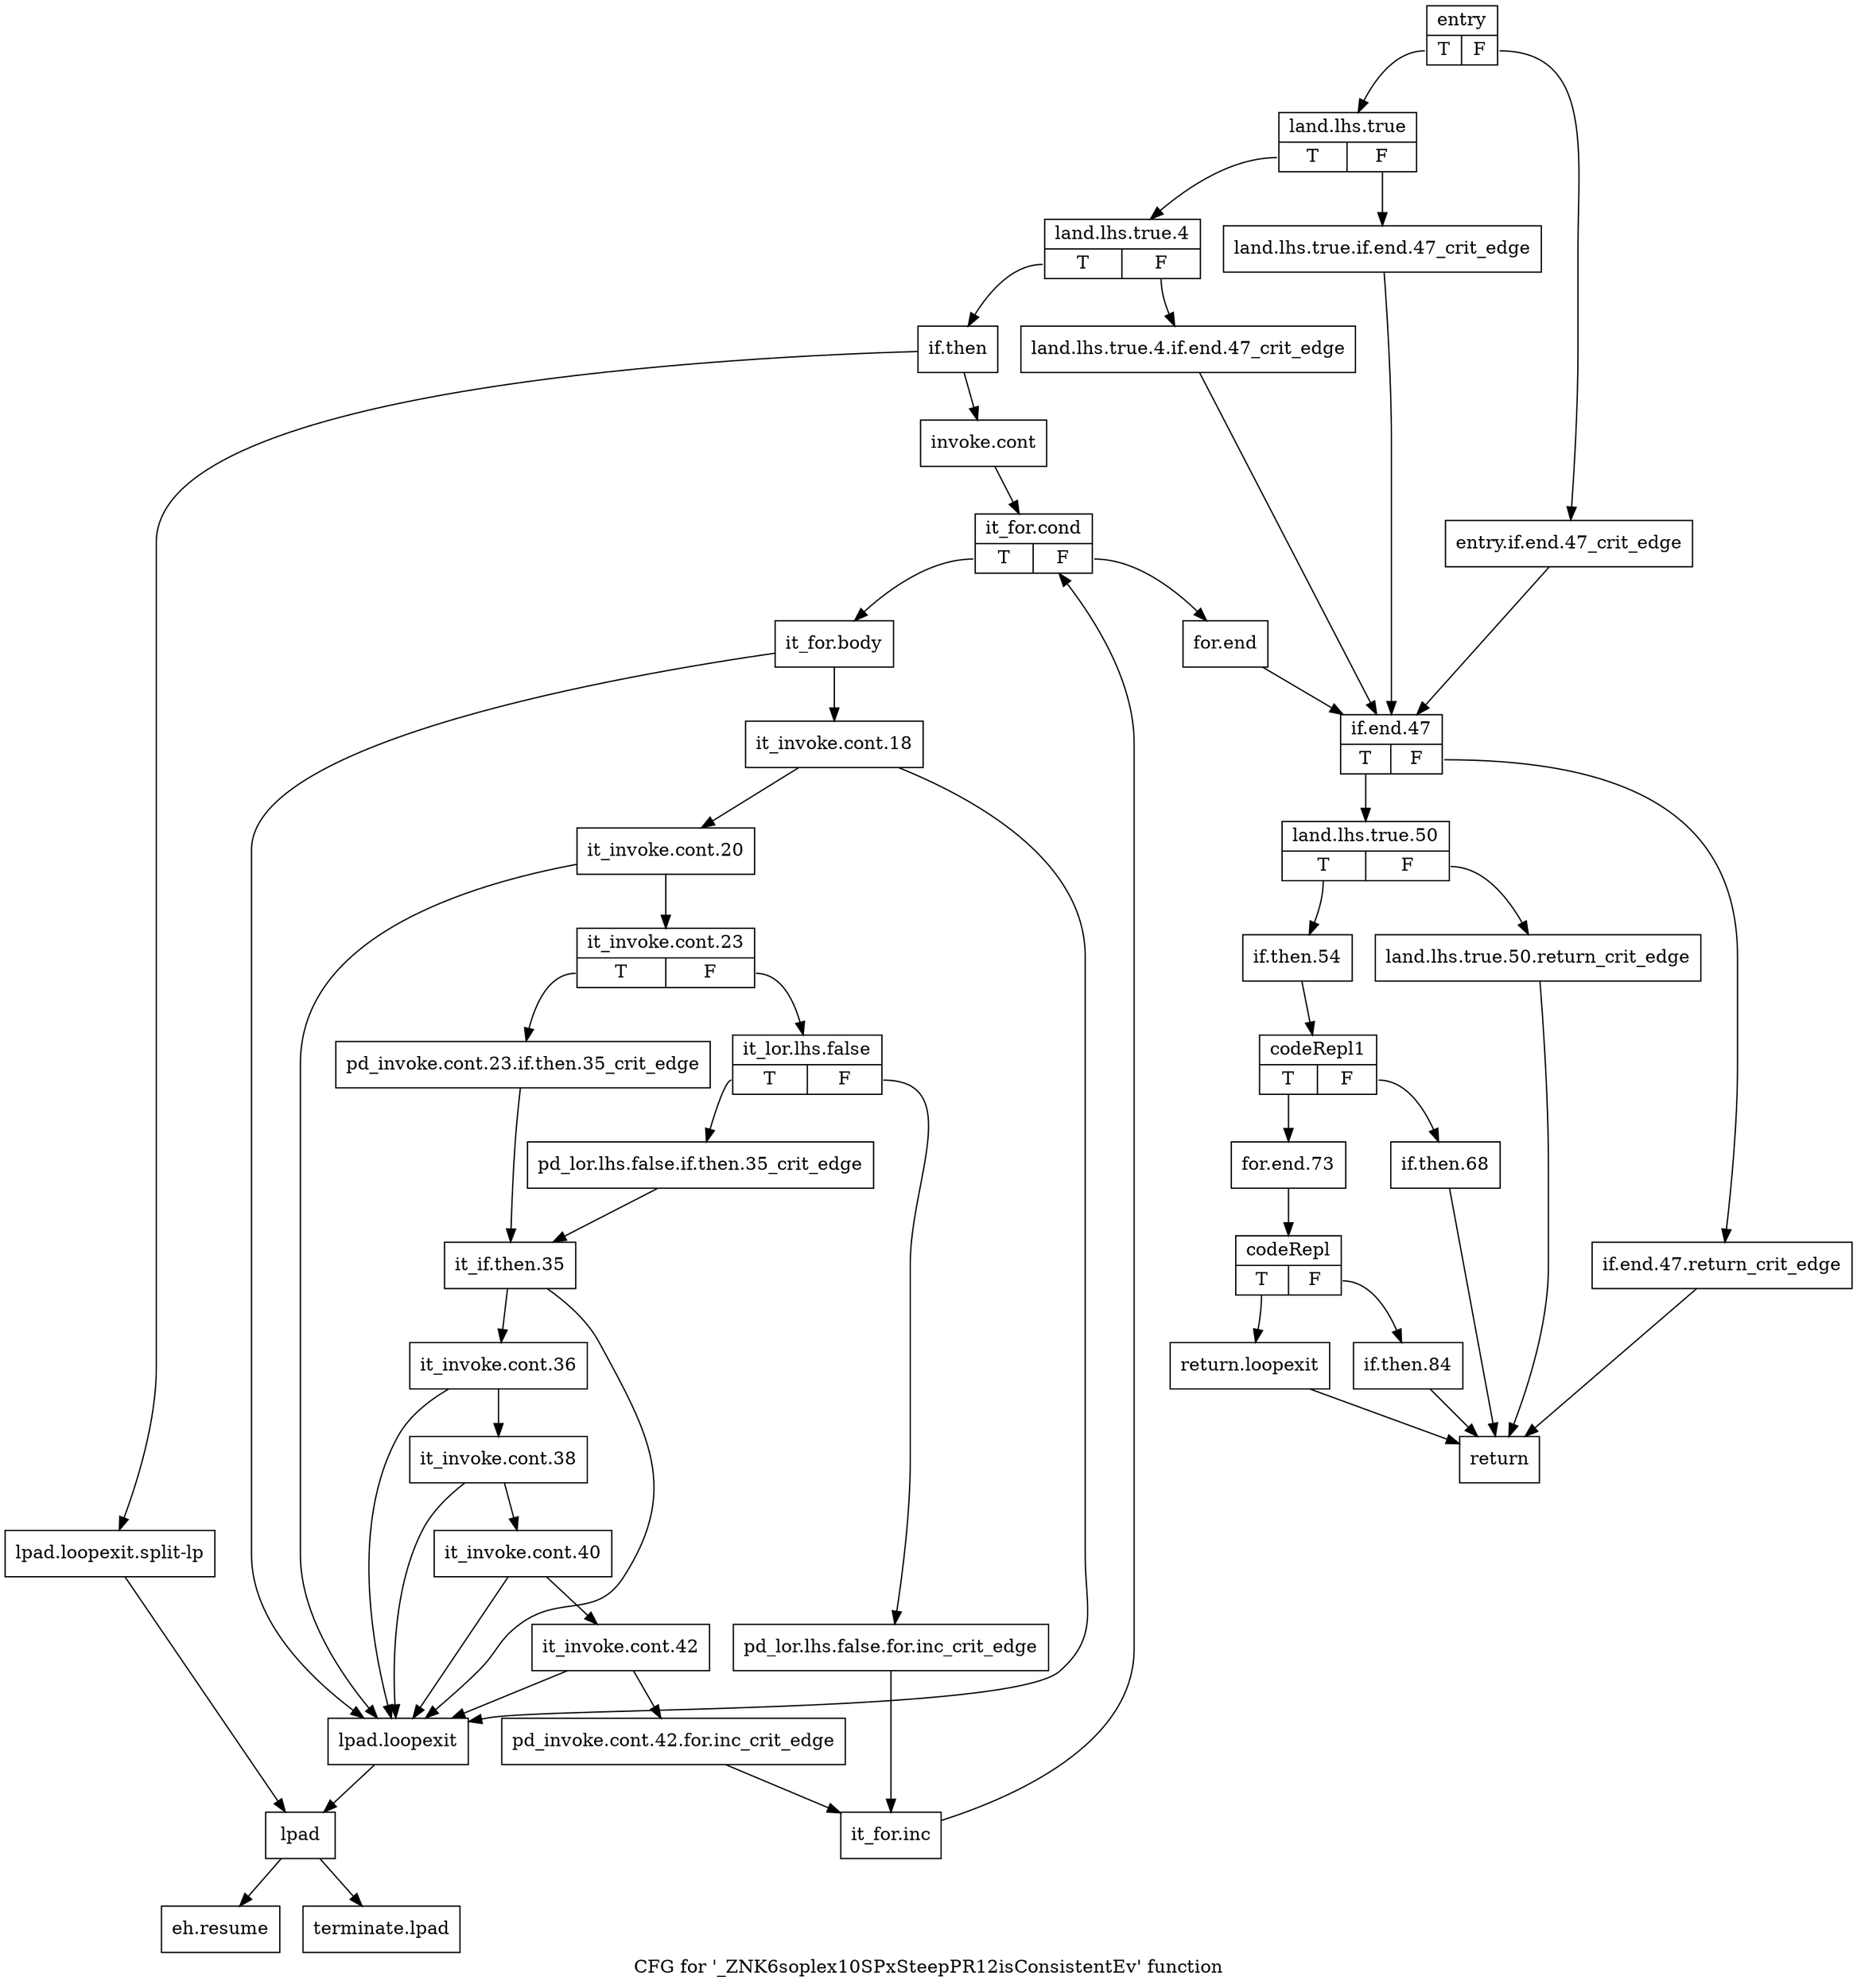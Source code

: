 digraph "CFG for '_ZNK6soplex10SPxSteepPR12isConsistentEv' function" {
	label="CFG for '_ZNK6soplex10SPxSteepPR12isConsistentEv' function";

	Node0x2a57250 [shape=record,label="{entry|{<s0>T|<s1>F}}"];
	Node0x2a57250:s0 -> Node0x2a577e0;
	Node0x2a57250:s1 -> Node0x2a57790;
	Node0x2a57790 [shape=record,label="{entry.if.end.47_crit_edge}"];
	Node0x2a57790 -> Node0x2a58000;
	Node0x2a577e0 [shape=record,label="{land.lhs.true|{<s0>T|<s1>F}}"];
	Node0x2a577e0:s0 -> Node0x2a57880;
	Node0x2a577e0:s1 -> Node0x2a57830;
	Node0x2a57830 [shape=record,label="{land.lhs.true.if.end.47_crit_edge}"];
	Node0x2a57830 -> Node0x2a58000;
	Node0x2a57880 [shape=record,label="{land.lhs.true.4|{<s0>T|<s1>F}}"];
	Node0x2a57880:s0 -> Node0x2a57920;
	Node0x2a57880:s1 -> Node0x2a578d0;
	Node0x2a578d0 [shape=record,label="{land.lhs.true.4.if.end.47_crit_edge}"];
	Node0x2a578d0 -> Node0x2a58000;
	Node0x2a57920 [shape=record,label="{if.then}"];
	Node0x2a57920 -> Node0x2a57970;
	Node0x2a57920 -> Node0x2a57ec0;
	Node0x2a57970 [shape=record,label="{invoke.cont}"];
	Node0x2a57970 -> Node0x2a579c0;
	Node0x2a579c0 [shape=record,label="{it_for.cond|{<s0>T|<s1>F}}"];
	Node0x2a579c0:s0 -> Node0x2a57a10;
	Node0x2a579c0:s1 -> Node0x2a57fb0;
	Node0x2a57a10 [shape=record,label="{it_for.body}"];
	Node0x2a57a10 -> Node0x2a57a60;
	Node0x2a57a10 -> Node0x2a57e70;
	Node0x2a57a60 [shape=record,label="{it_invoke.cont.18}"];
	Node0x2a57a60 -> Node0x2a57ab0;
	Node0x2a57a60 -> Node0x2a57e70;
	Node0x2a57ab0 [shape=record,label="{it_invoke.cont.20}"];
	Node0x2a57ab0 -> Node0x2a57b00;
	Node0x2a57ab0 -> Node0x2a57e70;
	Node0x2a57b00 [shape=record,label="{it_invoke.cont.23|{<s0>T|<s1>F}}"];
	Node0x2a57b00:s0 -> Node0x2a57b50;
	Node0x2a57b00:s1 -> Node0x2a57ba0;
	Node0x2a57b50 [shape=record,label="{pd_invoke.cont.23.if.then.35_crit_edge}"];
	Node0x2a57b50 -> Node0x2a57c90;
	Node0x2a57ba0 [shape=record,label="{it_lor.lhs.false|{<s0>T|<s1>F}}"];
	Node0x2a57ba0:s0 -> Node0x2a57c40;
	Node0x2a57ba0:s1 -> Node0x2a57bf0;
	Node0x2a57bf0 [shape=record,label="{pd_lor.lhs.false.for.inc_crit_edge}"];
	Node0x2a57bf0 -> Node0x2a57f60;
	Node0x2a57c40 [shape=record,label="{pd_lor.lhs.false.if.then.35_crit_edge}"];
	Node0x2a57c40 -> Node0x2a57c90;
	Node0x2a57c90 [shape=record,label="{it_if.then.35}"];
	Node0x2a57c90 -> Node0x2a57ce0;
	Node0x2a57c90 -> Node0x2a57e70;
	Node0x2a57ce0 [shape=record,label="{it_invoke.cont.36}"];
	Node0x2a57ce0 -> Node0x2a57d30;
	Node0x2a57ce0 -> Node0x2a57e70;
	Node0x2a57d30 [shape=record,label="{it_invoke.cont.38}"];
	Node0x2a57d30 -> Node0x2a57d80;
	Node0x2a57d30 -> Node0x2a57e70;
	Node0x2a57d80 [shape=record,label="{it_invoke.cont.40}"];
	Node0x2a57d80 -> Node0x2a57dd0;
	Node0x2a57d80 -> Node0x2a57e70;
	Node0x2a57dd0 [shape=record,label="{it_invoke.cont.42}"];
	Node0x2a57dd0 -> Node0x2a57e20;
	Node0x2a57dd0 -> Node0x2a57e70;
	Node0x2a57e20 [shape=record,label="{pd_invoke.cont.42.for.inc_crit_edge}"];
	Node0x2a57e20 -> Node0x2a57f60;
	Node0x2a57e70 [shape=record,label="{lpad.loopexit}"];
	Node0x2a57e70 -> Node0x2a57f10;
	Node0x2a57ec0 [shape=record,label="{lpad.loopexit.split-lp}"];
	Node0x2a57ec0 -> Node0x2a57f10;
	Node0x2a57f10 [shape=record,label="{lpad}"];
	Node0x2a57f10 -> Node0x2a583c0;
	Node0x2a57f10 -> Node0x2a58410;
	Node0x2a57f60 [shape=record,label="{it_for.inc}"];
	Node0x2a57f60 -> Node0x2a579c0;
	Node0x2a57fb0 [shape=record,label="{for.end}"];
	Node0x2a57fb0 -> Node0x2a58000;
	Node0x2a58000 [shape=record,label="{if.end.47|{<s0>T|<s1>F}}"];
	Node0x2a58000:s0 -> Node0x2a580a0;
	Node0x2a58000:s1 -> Node0x2a58050;
	Node0x2a58050 [shape=record,label="{if.end.47.return_crit_edge}"];
	Node0x2a58050 -> Node0x2a58370;
	Node0x2a580a0 [shape=record,label="{land.lhs.true.50|{<s0>T|<s1>F}}"];
	Node0x2a580a0:s0 -> Node0x2a58140;
	Node0x2a580a0:s1 -> Node0x2a580f0;
	Node0x2a580f0 [shape=record,label="{land.lhs.true.50.return_crit_edge}"];
	Node0x2a580f0 -> Node0x2a58370;
	Node0x2a58140 [shape=record,label="{if.then.54}"];
	Node0x2a58140 -> Node0x2a58190;
	Node0x2a58190 [shape=record,label="{codeRepl1|{<s0>T|<s1>F}}"];
	Node0x2a58190:s0 -> Node0x2a58230;
	Node0x2a58190:s1 -> Node0x2a581e0;
	Node0x2a581e0 [shape=record,label="{if.then.68}"];
	Node0x2a581e0 -> Node0x2a58370;
	Node0x2a58230 [shape=record,label="{for.end.73}"];
	Node0x2a58230 -> Node0x2a58280;
	Node0x2a58280 [shape=record,label="{codeRepl|{<s0>T|<s1>F}}"];
	Node0x2a58280:s0 -> Node0x2a58320;
	Node0x2a58280:s1 -> Node0x2a582d0;
	Node0x2a582d0 [shape=record,label="{if.then.84}"];
	Node0x2a582d0 -> Node0x2a58370;
	Node0x2a58320 [shape=record,label="{return.loopexit}"];
	Node0x2a58320 -> Node0x2a58370;
	Node0x2a58370 [shape=record,label="{return}"];
	Node0x2a583c0 [shape=record,label="{eh.resume}"];
	Node0x2a58410 [shape=record,label="{terminate.lpad}"];
}
